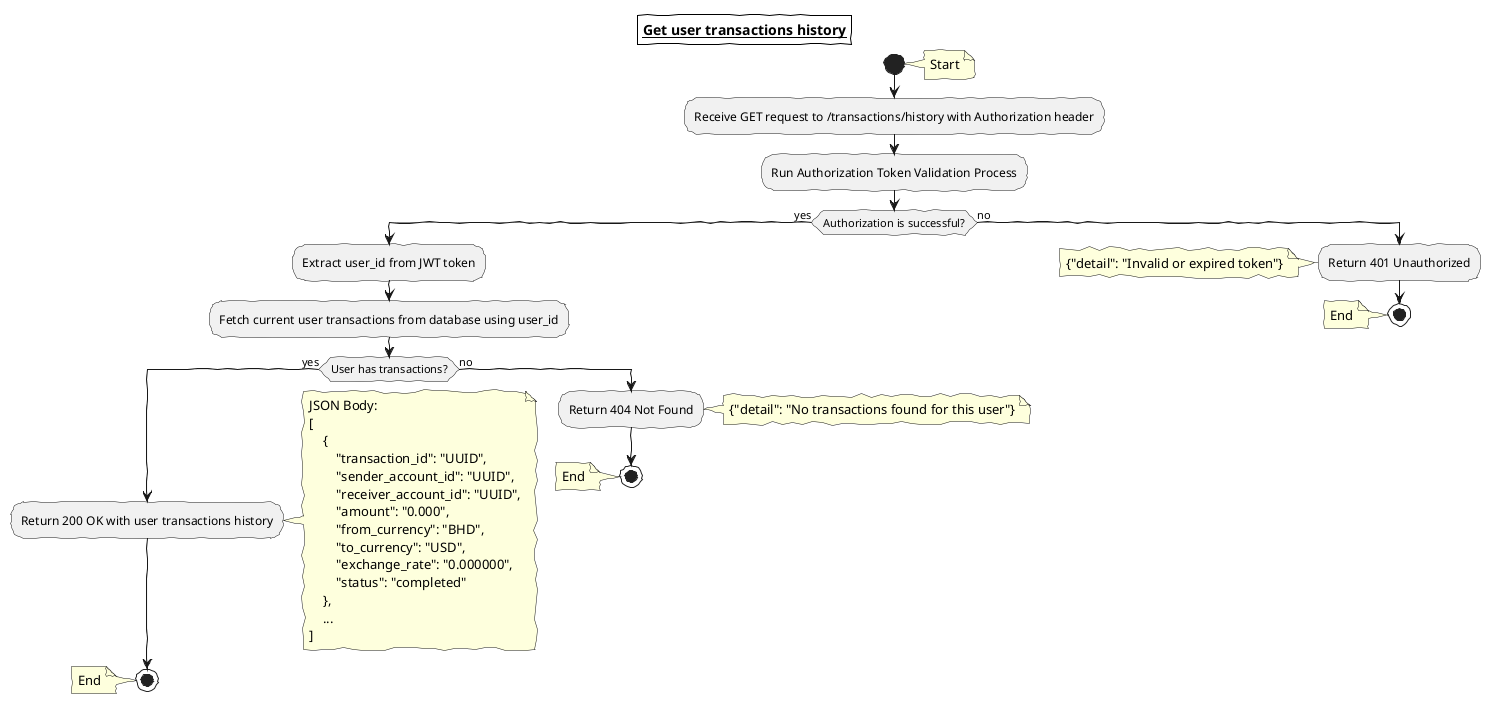 @startuml Get User Transactions History
skinparam handwritten true
skinparam titleBorder 1
skinparam titleBorderColor black
title **<u>Get user transactions history</u>**

start
note right: Start
:Receive GET request to /transactions/history with Authorization header;

:Run Authorization Token Validation Process;
if (Authorization is successful?) then (yes)
    :Extract user_id from JWT token;
    :Fetch current user transactions from database using user_id;

    if (User has transactions?) then (yes)
        :Return 200 OK with user transactions history;
        note right
            JSON Body:
            [
                {
                    "transaction_id": "UUID",
                    "sender_account_id": "UUID",
                    "receiver_account_id": "UUID",
                    "amount": "0.000",
                    "from_currency": "BHD",
                    "to_currency": "USD",
                    "exchange_rate": "0.000000",
                    "status": "completed"
                },
                ...
            ]
        end note
        stop
        note left: End
    else (no)
        :Return 404 Not Found;
        note right: {"detail": "No transactions found for this user"}
        stop
        note left: End
    endif
else (no)
    :Return 401 Unauthorized;
    note left: {"detail": "Invalid or expired token"}
    stop
    note left: End
endif
@enduml